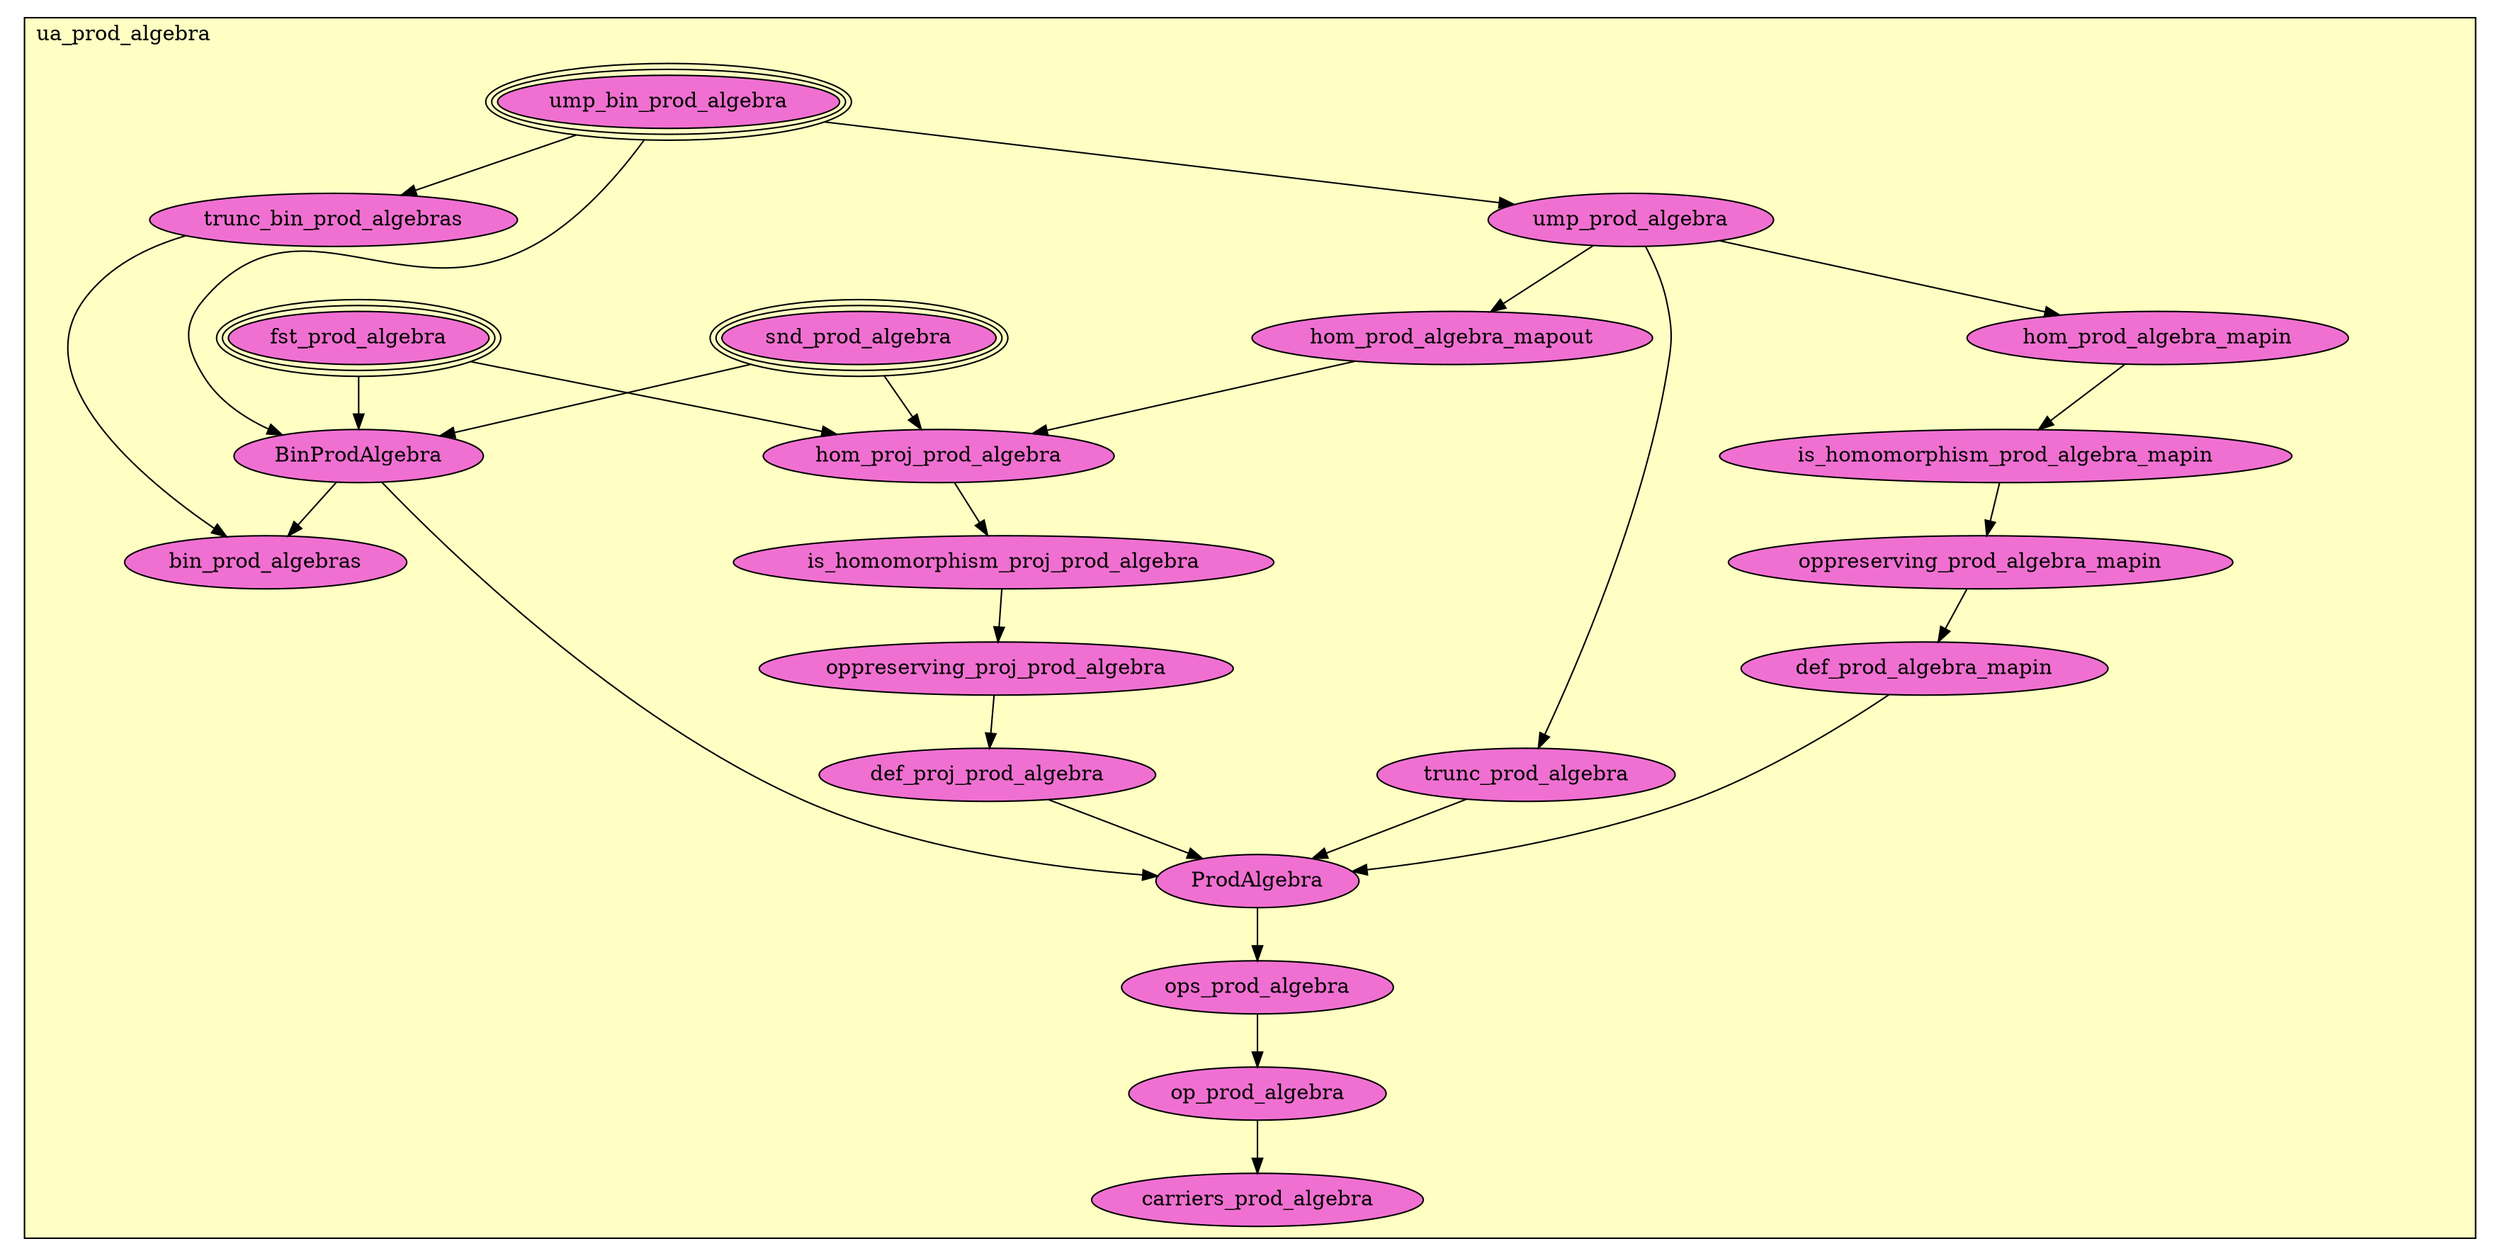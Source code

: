 digraph HoTT_Classes_theory_ua_prod_algebra {
  graph [ratio=0.5]
  node [style=filled]
ua_prod_algebra_ump_bin_prod_algebra [label="ump_bin_prod_algebra", URL=<ua_prod_algebra.html#ump_bin_prod_algebra>, peripheries=3, fillcolor="#F070D1"] ;
ua_prod_algebra_snd_prod_algebra [label="snd_prod_algebra", URL=<ua_prod_algebra.html#snd_prod_algebra>, peripheries=3, fillcolor="#F070D1"] ;
ua_prod_algebra_fst_prod_algebra [label="fst_prod_algebra", URL=<ua_prod_algebra.html#fst_prod_algebra>, peripheries=3, fillcolor="#F070D1"] ;
ua_prod_algebra_BinProdAlgebra [label="BinProdAlgebra", URL=<ua_prod_algebra.html#BinProdAlgebra>, fillcolor="#F070D1"] ;
ua_prod_algebra_trunc_bin_prod_algebras [label="trunc_bin_prod_algebras", URL=<ua_prod_algebra.html#trunc_bin_prod_algebras>, fillcolor="#F070D1"] ;
ua_prod_algebra_bin_prod_algebras [label="bin_prod_algebras", URL=<ua_prod_algebra.html#bin_prod_algebras>, fillcolor="#F070D1"] ;
ua_prod_algebra_ump_prod_algebra [label="ump_prod_algebra", URL=<ua_prod_algebra.html#ump_prod_algebra>, fillcolor="#F070D1"] ;
ua_prod_algebra_hom_prod_algebra_mapin [label="hom_prod_algebra_mapin", URL=<ua_prod_algebra.html#hom_prod_algebra_mapin>, fillcolor="#F070D1"] ;
ua_prod_algebra_is_homomorphism_prod_algebra_mapin [label="is_homomorphism_prod_algebra_mapin", URL=<ua_prod_algebra.html#is_homomorphism_prod_algebra_mapin>, fillcolor="#F070D1"] ;
ua_prod_algebra_oppreserving_prod_algebra_mapin [label="oppreserving_prod_algebra_mapin", URL=<ua_prod_algebra.html#oppreserving_prod_algebra_mapin>, fillcolor="#F070D1"] ;
ua_prod_algebra_def_prod_algebra_mapin [label="def_prod_algebra_mapin", URL=<ua_prod_algebra.html#def_prod_algebra_mapin>, fillcolor="#F070D1"] ;
ua_prod_algebra_hom_prod_algebra_mapout [label="hom_prod_algebra_mapout", URL=<ua_prod_algebra.html#hom_prod_algebra_mapout>, fillcolor="#F070D1"] ;
ua_prod_algebra_hom_proj_prod_algebra [label="hom_proj_prod_algebra", URL=<ua_prod_algebra.html#hom_proj_prod_algebra>, fillcolor="#F070D1"] ;
ua_prod_algebra_is_homomorphism_proj_prod_algebra [label="is_homomorphism_proj_prod_algebra", URL=<ua_prod_algebra.html#is_homomorphism_proj_prod_algebra>, fillcolor="#F070D1"] ;
ua_prod_algebra_oppreserving_proj_prod_algebra [label="oppreserving_proj_prod_algebra", URL=<ua_prod_algebra.html#oppreserving_proj_prod_algebra>, fillcolor="#F070D1"] ;
ua_prod_algebra_def_proj_prod_algebra [label="def_proj_prod_algebra", URL=<ua_prod_algebra.html#def_proj_prod_algebra>, fillcolor="#F070D1"] ;
ua_prod_algebra_trunc_prod_algebra [label="trunc_prod_algebra", URL=<ua_prod_algebra.html#trunc_prod_algebra>, fillcolor="#F070D1"] ;
ua_prod_algebra_ProdAlgebra [label="ProdAlgebra", URL=<ua_prod_algebra.html#ProdAlgebra>, fillcolor="#F070D1"] ;
ua_prod_algebra_ops_prod_algebra [label="ops_prod_algebra", URL=<ua_prod_algebra.html#ops_prod_algebra>, fillcolor="#F070D1"] ;
ua_prod_algebra_op_prod_algebra [label="op_prod_algebra", URL=<ua_prod_algebra.html#op_prod_algebra>, fillcolor="#F070D1"] ;
ua_prod_algebra_carriers_prod_algebra [label="carriers_prod_algebra", URL=<ua_prod_algebra.html#carriers_prod_algebra>, fillcolor="#F070D1"] ;
  ua_prod_algebra_ump_bin_prod_algebra -> ua_prod_algebra_BinProdAlgebra [] ;
  ua_prod_algebra_ump_bin_prod_algebra -> ua_prod_algebra_trunc_bin_prod_algebras [] ;
  ua_prod_algebra_ump_bin_prod_algebra -> ua_prod_algebra_ump_prod_algebra [] ;
  ua_prod_algebra_snd_prod_algebra -> ua_prod_algebra_BinProdAlgebra [] ;
  ua_prod_algebra_snd_prod_algebra -> ua_prod_algebra_hom_proj_prod_algebra [] ;
  ua_prod_algebra_fst_prod_algebra -> ua_prod_algebra_BinProdAlgebra [] ;
  ua_prod_algebra_fst_prod_algebra -> ua_prod_algebra_hom_proj_prod_algebra [] ;
  ua_prod_algebra_BinProdAlgebra -> ua_prod_algebra_bin_prod_algebras [] ;
  ua_prod_algebra_BinProdAlgebra -> ua_prod_algebra_ProdAlgebra [] ;
  ua_prod_algebra_trunc_bin_prod_algebras -> ua_prod_algebra_bin_prod_algebras [] ;
  ua_prod_algebra_ump_prod_algebra -> ua_prod_algebra_hom_prod_algebra_mapin [] ;
  ua_prod_algebra_ump_prod_algebra -> ua_prod_algebra_hom_prod_algebra_mapout [] ;
  ua_prod_algebra_ump_prod_algebra -> ua_prod_algebra_trunc_prod_algebra [] ;
  ua_prod_algebra_hom_prod_algebra_mapin -> ua_prod_algebra_is_homomorphism_prod_algebra_mapin [] ;
  ua_prod_algebra_is_homomorphism_prod_algebra_mapin -> ua_prod_algebra_oppreserving_prod_algebra_mapin [] ;
  ua_prod_algebra_oppreserving_prod_algebra_mapin -> ua_prod_algebra_def_prod_algebra_mapin [] ;
  ua_prod_algebra_def_prod_algebra_mapin -> ua_prod_algebra_ProdAlgebra [] ;
  ua_prod_algebra_hom_prod_algebra_mapout -> ua_prod_algebra_hom_proj_prod_algebra [] ;
  ua_prod_algebra_hom_proj_prod_algebra -> ua_prod_algebra_is_homomorphism_proj_prod_algebra [] ;
  ua_prod_algebra_is_homomorphism_proj_prod_algebra -> ua_prod_algebra_oppreserving_proj_prod_algebra [] ;
  ua_prod_algebra_oppreserving_proj_prod_algebra -> ua_prod_algebra_def_proj_prod_algebra [] ;
  ua_prod_algebra_def_proj_prod_algebra -> ua_prod_algebra_ProdAlgebra [] ;
  ua_prod_algebra_trunc_prod_algebra -> ua_prod_algebra_ProdAlgebra [] ;
  ua_prod_algebra_ProdAlgebra -> ua_prod_algebra_ops_prod_algebra [] ;
  ua_prod_algebra_ops_prod_algebra -> ua_prod_algebra_op_prod_algebra [] ;
  ua_prod_algebra_op_prod_algebra -> ua_prod_algebra_carriers_prod_algebra [] ;
subgraph cluster_ua_prod_algebra { label="ua_prod_algebra"; fillcolor="#FFFFC3"; labeljust=l; style=filled 
ua_prod_algebra_carriers_prod_algebra; ua_prod_algebra_op_prod_algebra; ua_prod_algebra_ops_prod_algebra; ua_prod_algebra_ProdAlgebra; ua_prod_algebra_trunc_prod_algebra; ua_prod_algebra_def_proj_prod_algebra; ua_prod_algebra_oppreserving_proj_prod_algebra; ua_prod_algebra_is_homomorphism_proj_prod_algebra; ua_prod_algebra_hom_proj_prod_algebra; ua_prod_algebra_hom_prod_algebra_mapout; ua_prod_algebra_def_prod_algebra_mapin; ua_prod_algebra_oppreserving_prod_algebra_mapin; ua_prod_algebra_is_homomorphism_prod_algebra_mapin; ua_prod_algebra_hom_prod_algebra_mapin; ua_prod_algebra_ump_prod_algebra; ua_prod_algebra_bin_prod_algebras; ua_prod_algebra_trunc_bin_prod_algebras; ua_prod_algebra_BinProdAlgebra; ua_prod_algebra_fst_prod_algebra; ua_prod_algebra_snd_prod_algebra; ua_prod_algebra_ump_bin_prod_algebra; };
} /* END */
